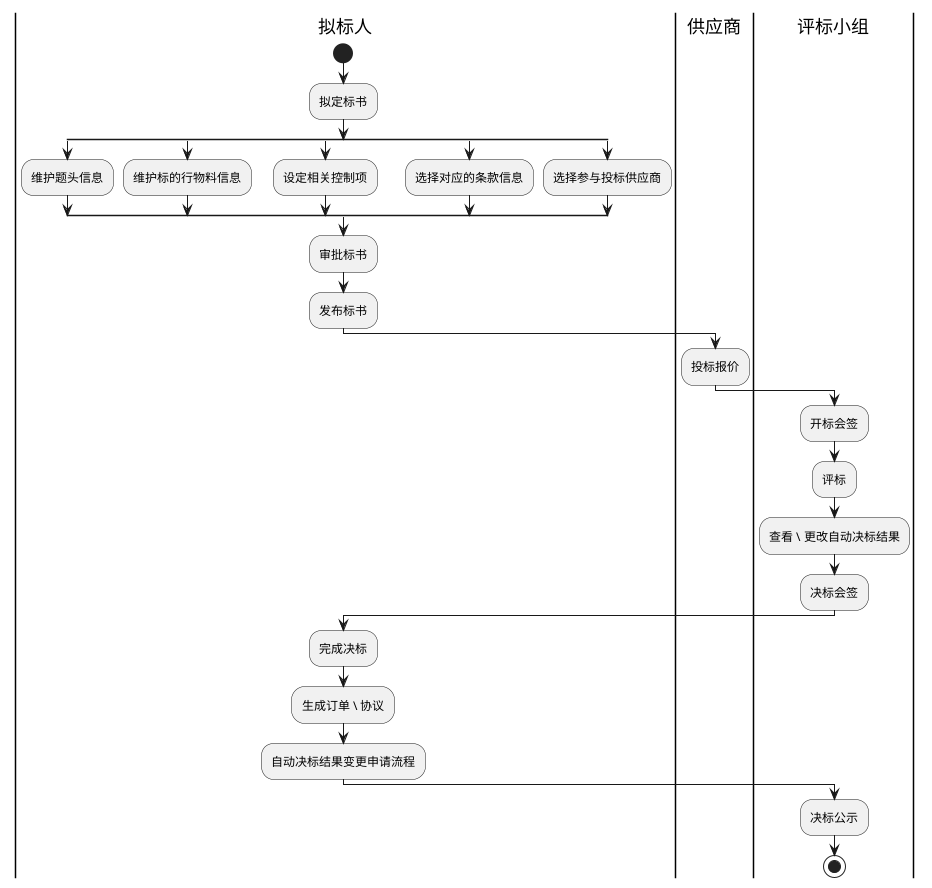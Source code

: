 @startuml
|拟标人|
start
:拟定标书;
split
:维护题头信息;
split again
:维护标的行物料信息;
split again
:设定相关控制项;
split again
:选择对应的条款信息;
split again
:选择参与投标供应商;
end split
:审批标书;
:发布标书;
|供应商|
:投标报价;
|评标小组|
:开标会签;
:评标;
:查看 \ 更改自动决标结果;
:决标会签;
|拟标人|
:完成决标;
:生成订单 \ 协议;
:自动决标结果变更申请流程;
|评标小组|
:决标公示;
stop
@enduml


